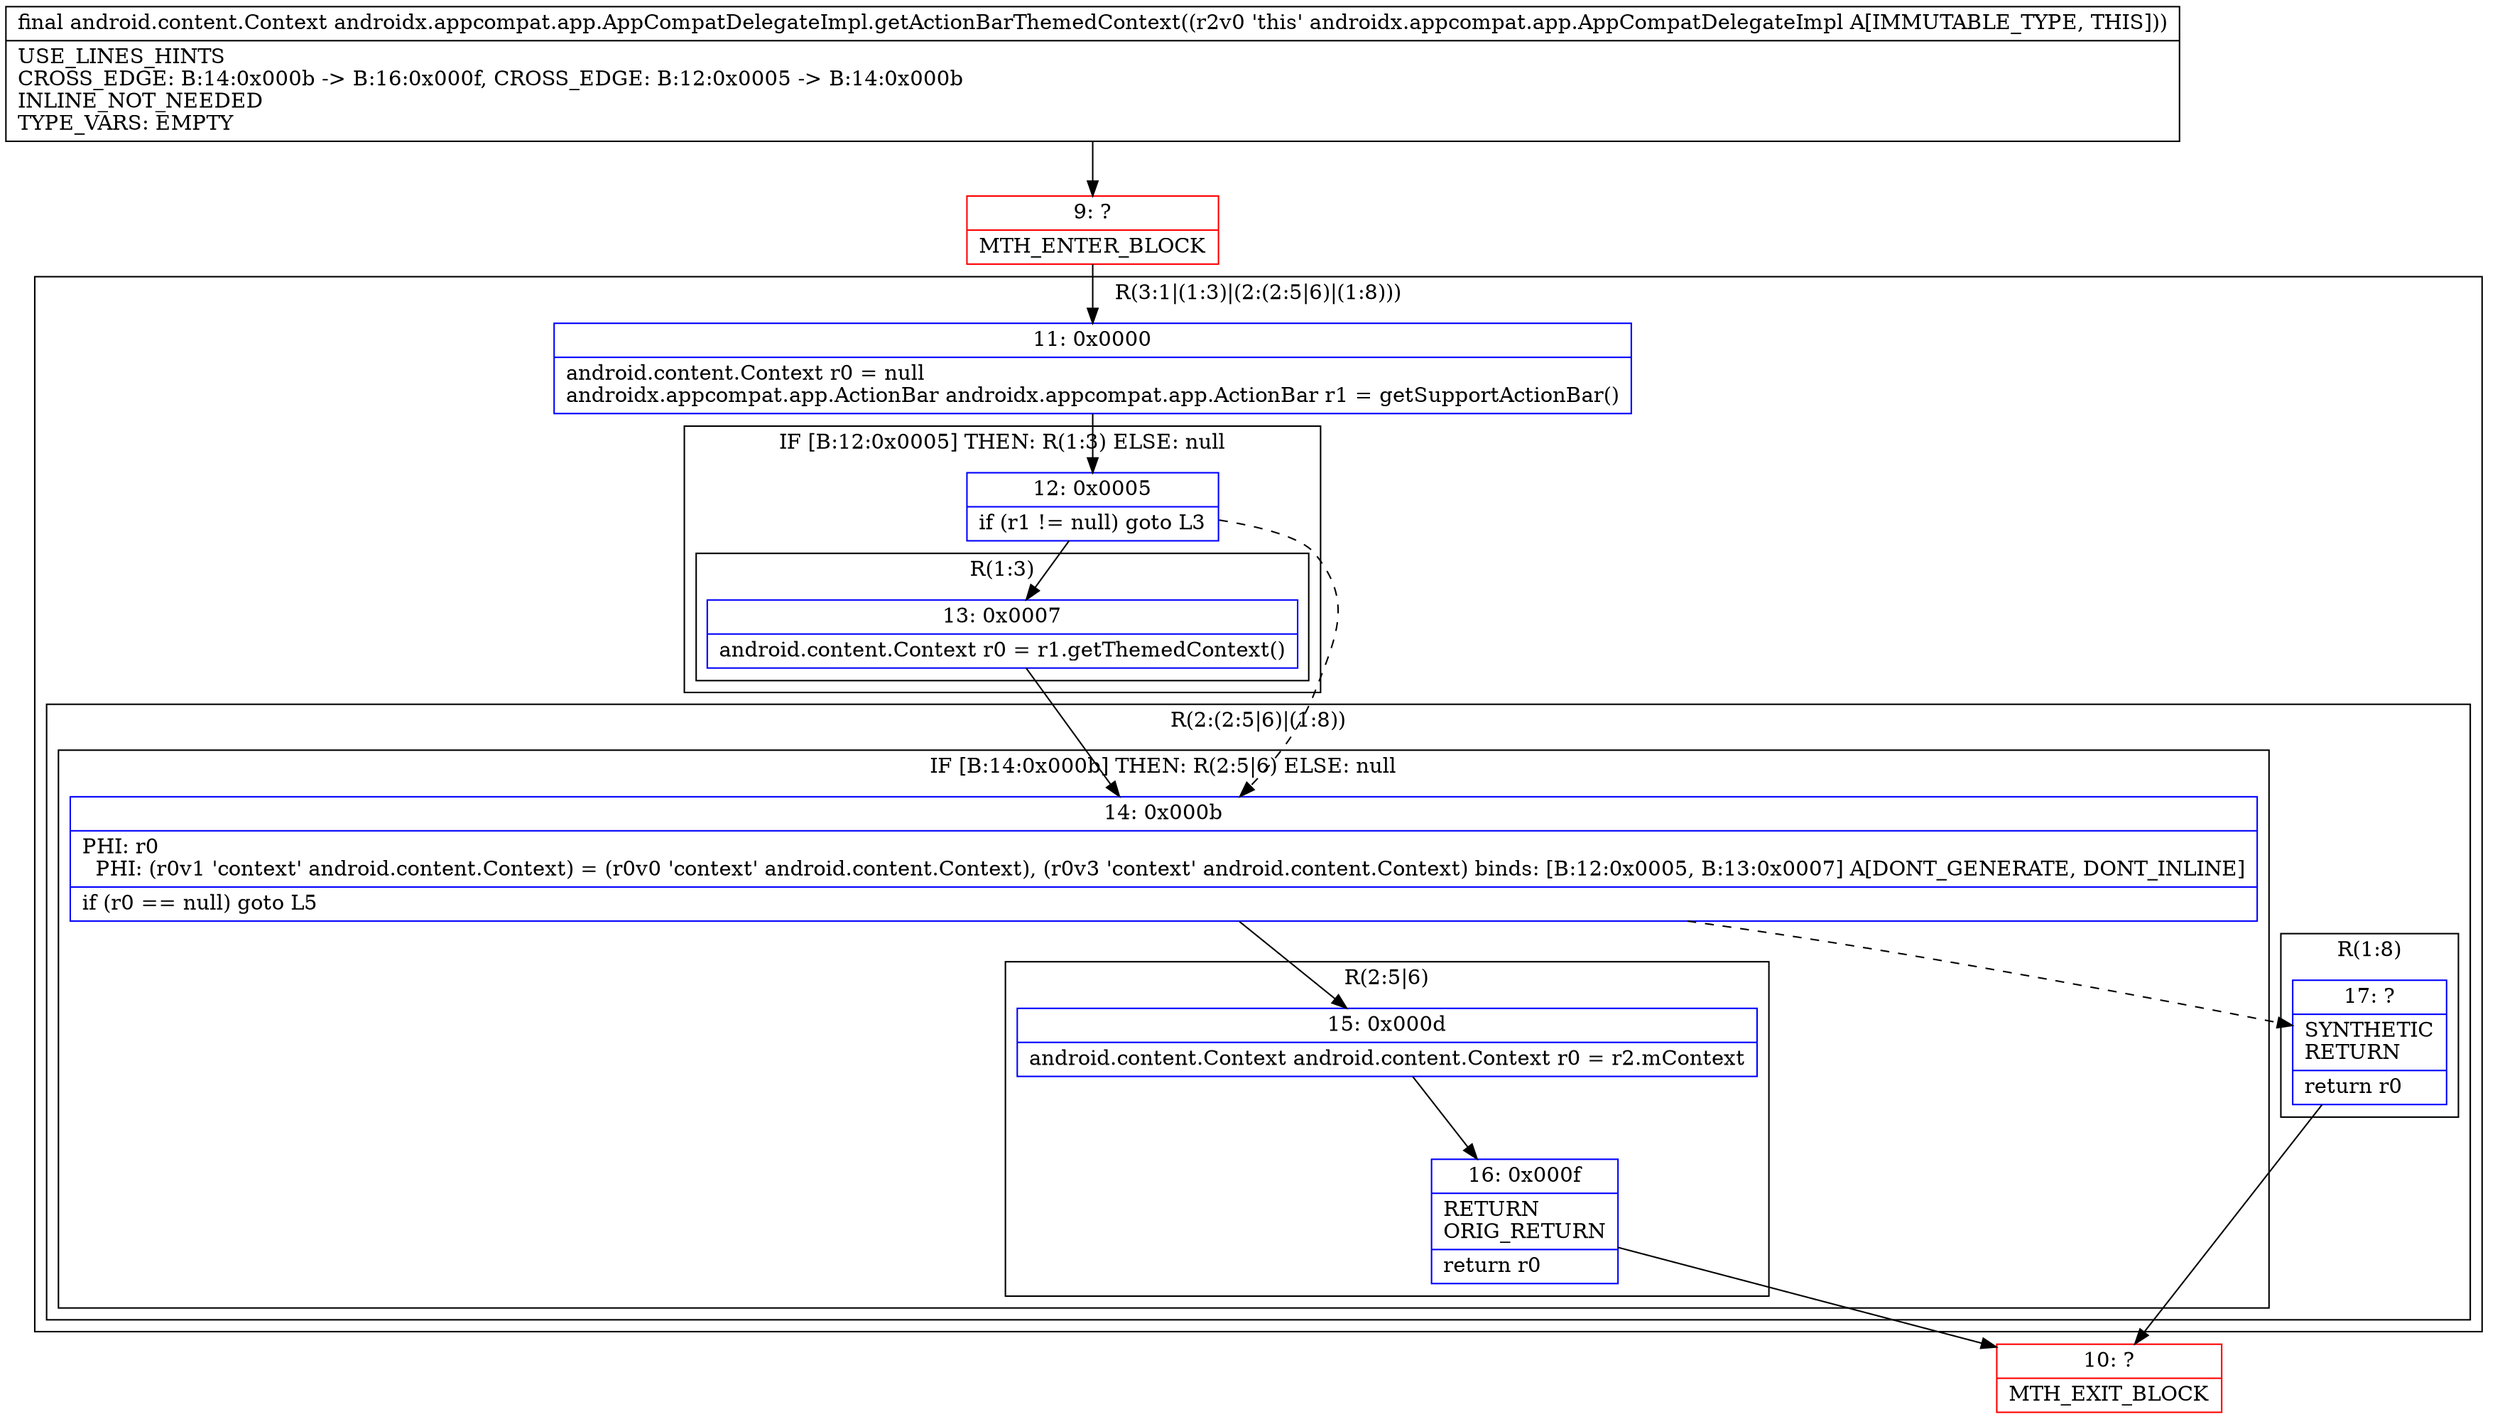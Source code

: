 digraph "CFG forandroidx.appcompat.app.AppCompatDelegateImpl.getActionBarThemedContext()Landroid\/content\/Context;" {
subgraph cluster_Region_1390846019 {
label = "R(3:1|(1:3)|(2:(2:5|6)|(1:8)))";
node [shape=record,color=blue];
Node_11 [shape=record,label="{11\:\ 0x0000|android.content.Context r0 = null\landroidx.appcompat.app.ActionBar androidx.appcompat.app.ActionBar r1 = getSupportActionBar()\l}"];
subgraph cluster_IfRegion_1020263752 {
label = "IF [B:12:0x0005] THEN: R(1:3) ELSE: null";
node [shape=record,color=blue];
Node_12 [shape=record,label="{12\:\ 0x0005|if (r1 != null) goto L3\l}"];
subgraph cluster_Region_1746929168 {
label = "R(1:3)";
node [shape=record,color=blue];
Node_13 [shape=record,label="{13\:\ 0x0007|android.content.Context r0 = r1.getThemedContext()\l}"];
}
}
subgraph cluster_Region_1070533347 {
label = "R(2:(2:5|6)|(1:8))";
node [shape=record,color=blue];
subgraph cluster_IfRegion_181671982 {
label = "IF [B:14:0x000b] THEN: R(2:5|6) ELSE: null";
node [shape=record,color=blue];
Node_14 [shape=record,label="{14\:\ 0x000b|PHI: r0 \l  PHI: (r0v1 'context' android.content.Context) = (r0v0 'context' android.content.Context), (r0v3 'context' android.content.Context) binds: [B:12:0x0005, B:13:0x0007] A[DONT_GENERATE, DONT_INLINE]\l|if (r0 == null) goto L5\l}"];
subgraph cluster_Region_1421306951 {
label = "R(2:5|6)";
node [shape=record,color=blue];
Node_15 [shape=record,label="{15\:\ 0x000d|android.content.Context android.content.Context r0 = r2.mContext\l}"];
Node_16 [shape=record,label="{16\:\ 0x000f|RETURN\lORIG_RETURN\l|return r0\l}"];
}
}
subgraph cluster_Region_1540143818 {
label = "R(1:8)";
node [shape=record,color=blue];
Node_17 [shape=record,label="{17\:\ ?|SYNTHETIC\lRETURN\l|return r0\l}"];
}
}
}
Node_9 [shape=record,color=red,label="{9\:\ ?|MTH_ENTER_BLOCK\l}"];
Node_10 [shape=record,color=red,label="{10\:\ ?|MTH_EXIT_BLOCK\l}"];
MethodNode[shape=record,label="{final android.content.Context androidx.appcompat.app.AppCompatDelegateImpl.getActionBarThemedContext((r2v0 'this' androidx.appcompat.app.AppCompatDelegateImpl A[IMMUTABLE_TYPE, THIS]))  | USE_LINES_HINTS\lCROSS_EDGE: B:14:0x000b \-\> B:16:0x000f, CROSS_EDGE: B:12:0x0005 \-\> B:14:0x000b\lINLINE_NOT_NEEDED\lTYPE_VARS: EMPTY\l}"];
MethodNode -> Node_9;Node_11 -> Node_12;
Node_12 -> Node_13;
Node_12 -> Node_14[style=dashed];
Node_13 -> Node_14;
Node_14 -> Node_15;
Node_14 -> Node_17[style=dashed];
Node_15 -> Node_16;
Node_16 -> Node_10;
Node_17 -> Node_10;
Node_9 -> Node_11;
}

